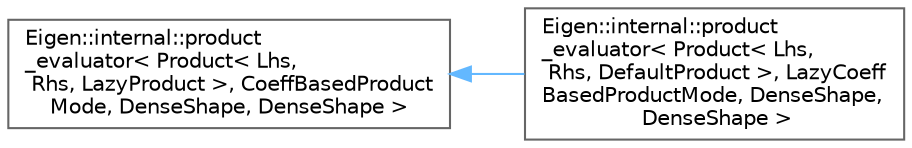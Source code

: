 digraph "类继承关系图"
{
 // LATEX_PDF_SIZE
  bgcolor="transparent";
  edge [fontname=Helvetica,fontsize=10,labelfontname=Helvetica,labelfontsize=10];
  node [fontname=Helvetica,fontsize=10,shape=box,height=0.2,width=0.4];
  rankdir="LR";
  Node0 [id="Node000000",label="Eigen::internal::product\l_evaluator\< Product\< Lhs,\l Rhs, LazyProduct \>, CoeffBasedProduct\lMode, DenseShape, DenseShape \>",height=0.2,width=0.4,color="grey40", fillcolor="white", style="filled",URL="$struct_eigen_1_1internal_1_1product__evaluator.html",tooltip=" "];
  Node0 -> Node1 [id="edge4315_Node000000_Node000001",dir="back",color="steelblue1",style="solid",tooltip=" "];
  Node1 [id="Node000001",label="Eigen::internal::product\l_evaluator\< Product\< Lhs,\l Rhs, DefaultProduct \>, LazyCoeff\lBasedProductMode, DenseShape,\l DenseShape \>",height=0.2,width=0.4,color="grey40", fillcolor="white", style="filled",URL="$struct_eigen_1_1internal_1_1product__evaluator_3_01_product_3_01_lhs_00_01_rhs_00_01_default_pro06ca9210bc576c533682d6dfc3cec111.html",tooltip=" "];
}

